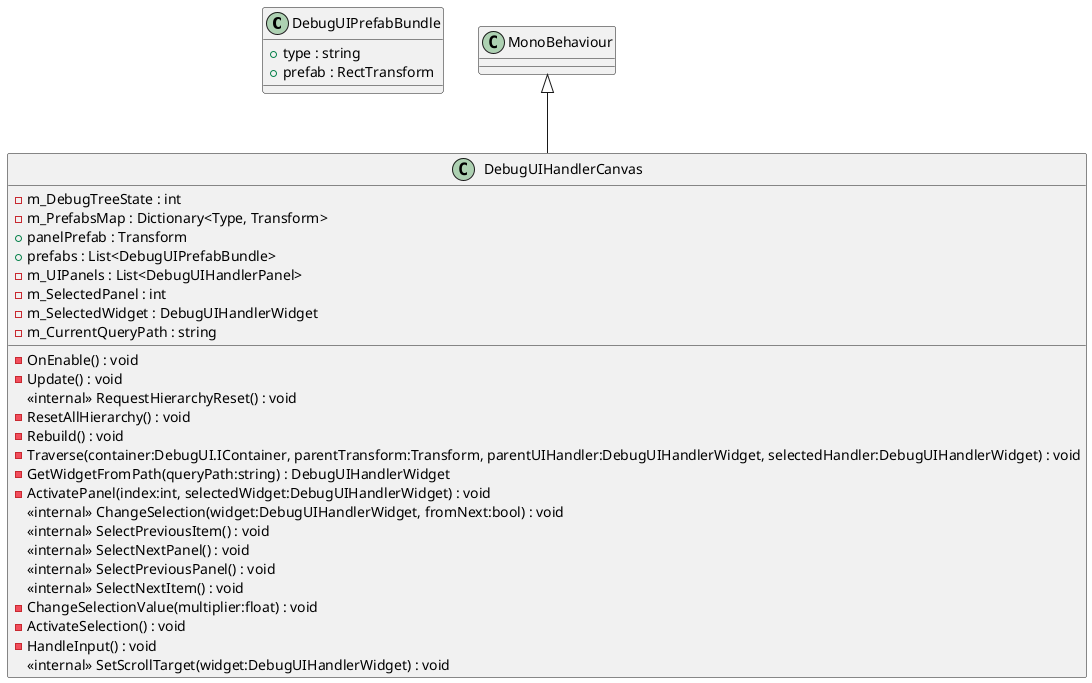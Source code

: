@startuml
class DebugUIPrefabBundle {
    + type : string
    + prefab : RectTransform
}
class DebugUIHandlerCanvas {
    - m_DebugTreeState : int
    - m_PrefabsMap : Dictionary<Type, Transform>
    + panelPrefab : Transform
    + prefabs : List<DebugUIPrefabBundle>
    - m_UIPanels : List<DebugUIHandlerPanel>
    - m_SelectedPanel : int
    - m_SelectedWidget : DebugUIHandlerWidget
    - m_CurrentQueryPath : string
    - OnEnable() : void
    - Update() : void
    <<internal>> RequestHierarchyReset() : void
    - ResetAllHierarchy() : void
    - Rebuild() : void
    - Traverse(container:DebugUI.IContainer, parentTransform:Transform, parentUIHandler:DebugUIHandlerWidget, selectedHandler:DebugUIHandlerWidget) : void
    - GetWidgetFromPath(queryPath:string) : DebugUIHandlerWidget
    - ActivatePanel(index:int, selectedWidget:DebugUIHandlerWidget) : void
    <<internal>> ChangeSelection(widget:DebugUIHandlerWidget, fromNext:bool) : void
    <<internal>> SelectPreviousItem() : void
    <<internal>> SelectNextPanel() : void
    <<internal>> SelectPreviousPanel() : void
    <<internal>> SelectNextItem() : void
    - ChangeSelectionValue(multiplier:float) : void
    - ActivateSelection() : void
    - HandleInput() : void
    <<internal>> SetScrollTarget(widget:DebugUIHandlerWidget) : void
}
MonoBehaviour <|-- DebugUIHandlerCanvas
@enduml
